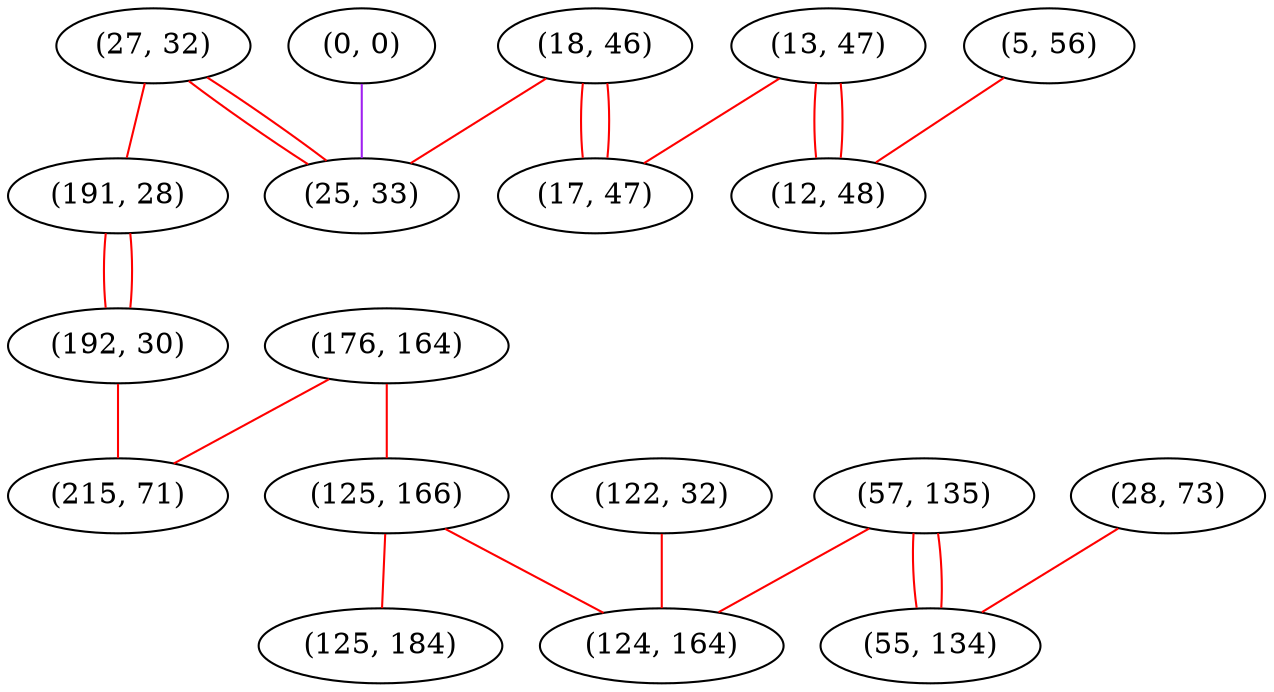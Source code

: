 graph "" {
"(27, 32)";
"(191, 28)";
"(13, 47)";
"(176, 164)";
"(0, 0)";
"(122, 32)";
"(18, 46)";
"(28, 73)";
"(125, 166)";
"(5, 56)";
"(57, 135)";
"(124, 164)";
"(25, 33)";
"(125, 184)";
"(12, 48)";
"(192, 30)";
"(55, 134)";
"(215, 71)";
"(17, 47)";
"(27, 32)" -- "(191, 28)"  [color=red, key=0, weight=1];
"(27, 32)" -- "(25, 33)"  [color=red, key=0, weight=1];
"(27, 32)" -- "(25, 33)"  [color=red, key=1, weight=1];
"(191, 28)" -- "(192, 30)"  [color=red, key=0, weight=1];
"(191, 28)" -- "(192, 30)"  [color=red, key=1, weight=1];
"(13, 47)" -- "(17, 47)"  [color=red, key=0, weight=1];
"(13, 47)" -- "(12, 48)"  [color=red, key=0, weight=1];
"(13, 47)" -- "(12, 48)"  [color=red, key=1, weight=1];
"(176, 164)" -- "(125, 166)"  [color=red, key=0, weight=1];
"(176, 164)" -- "(215, 71)"  [color=red, key=0, weight=1];
"(0, 0)" -- "(25, 33)"  [color=purple, key=0, weight=4];
"(122, 32)" -- "(124, 164)"  [color=red, key=0, weight=1];
"(18, 46)" -- "(25, 33)"  [color=red, key=0, weight=1];
"(18, 46)" -- "(17, 47)"  [color=red, key=0, weight=1];
"(18, 46)" -- "(17, 47)"  [color=red, key=1, weight=1];
"(28, 73)" -- "(55, 134)"  [color=red, key=0, weight=1];
"(125, 166)" -- "(124, 164)"  [color=red, key=0, weight=1];
"(125, 166)" -- "(125, 184)"  [color=red, key=0, weight=1];
"(5, 56)" -- "(12, 48)"  [color=red, key=0, weight=1];
"(57, 135)" -- "(55, 134)"  [color=red, key=0, weight=1];
"(57, 135)" -- "(55, 134)"  [color=red, key=1, weight=1];
"(57, 135)" -- "(124, 164)"  [color=red, key=0, weight=1];
"(192, 30)" -- "(215, 71)"  [color=red, key=0, weight=1];
}
